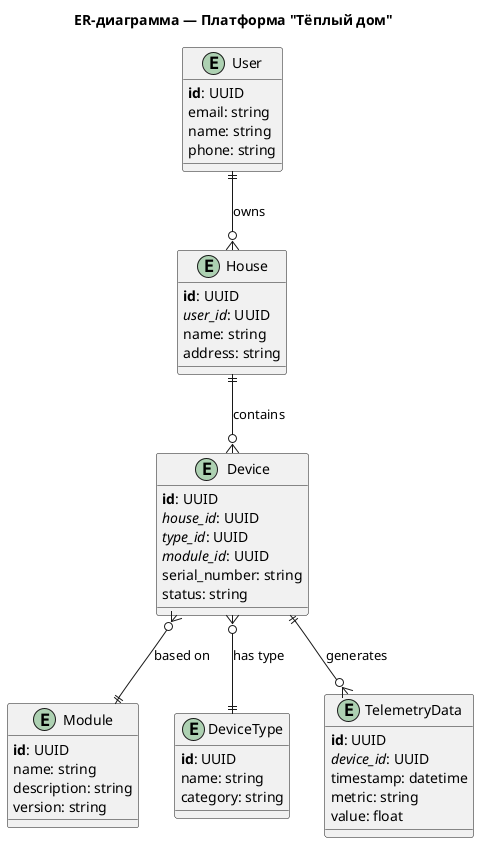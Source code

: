@startuml
title ER-диаграмма — Платформа "Тёплый дом"
!define primaryKey(x) <b>x</b>
!define foreignKey(x) <i>x</i>

entity "User" as user {
  primaryKey(id): UUID
  email: string
  name: string
  phone: string
}

entity "House" as house {
  primaryKey(id): UUID
  foreignKey(user_id): UUID
  name: string
  address: string
}

entity "Module" as module {
  primaryKey(id): UUID
  name: string
  description: string
  version: string
}

entity "DeviceType" as devicetype {
  primaryKey(id): UUID
  name: string
  category: string
}

entity "Device" as device {
  primaryKey(id): UUID
  foreignKey(house_id): UUID
  foreignKey(type_id): UUID
  foreignKey(module_id): UUID
  serial_number: string
  status: string
}

entity "TelemetryData" as telemetry {
  primaryKey(id): UUID
  foreignKey(device_id): UUID
  timestamp: datetime
  metric: string
  value: float
}

' === Связи ===
user ||--o{ house : "owns"
house ||--o{ device : "contains"
device }o--|| devicetype : "has type"
device }o--|| module : "based on"
device ||--o{ telemetry : "generates"

@enduml
